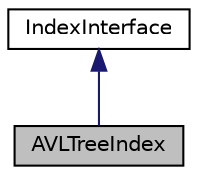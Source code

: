 digraph "AVLTreeIndex"
{
  edge [fontname="Helvetica",fontsize="10",labelfontname="Helvetica",labelfontsize="10"];
  node [fontname="Helvetica",fontsize="10",shape=record];
  Node1 [label="AVLTreeIndex",height=0.2,width=0.4,color="black", fillcolor="grey75", style="filled", fontcolor="black"];
  Node2 -> Node1 [dir="back",color="midnightblue",fontsize="10",style="solid"];
  Node2 [label="IndexInterface",height=0.2,width=0.4,color="black", fillcolor="white", style="filled",URL="$class_index_interface.html",tooltip="The IndexInterface class. "];
}
